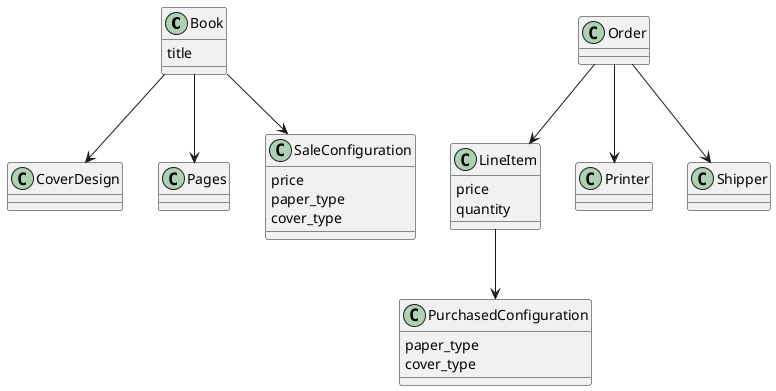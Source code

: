 @startuml
skinparam shadowing false

class Book {
  title
}

class CoverDesign
class Pages

Book --> CoverDesign
Book --> Pages
Book --> SaleConfiguration

class SaleConfiguration {
  price
  paper_type
  cover_type
}

class Order
class LineItem {
  price
  quantity
}


class PurchasedConfiguration {
  paper_type
  cover_type
}

Order --> LineItem
LineItem --> PurchasedConfiguration

Order --> Printer
Order --> Shipper

class Printer
class Shipper

@enduml
